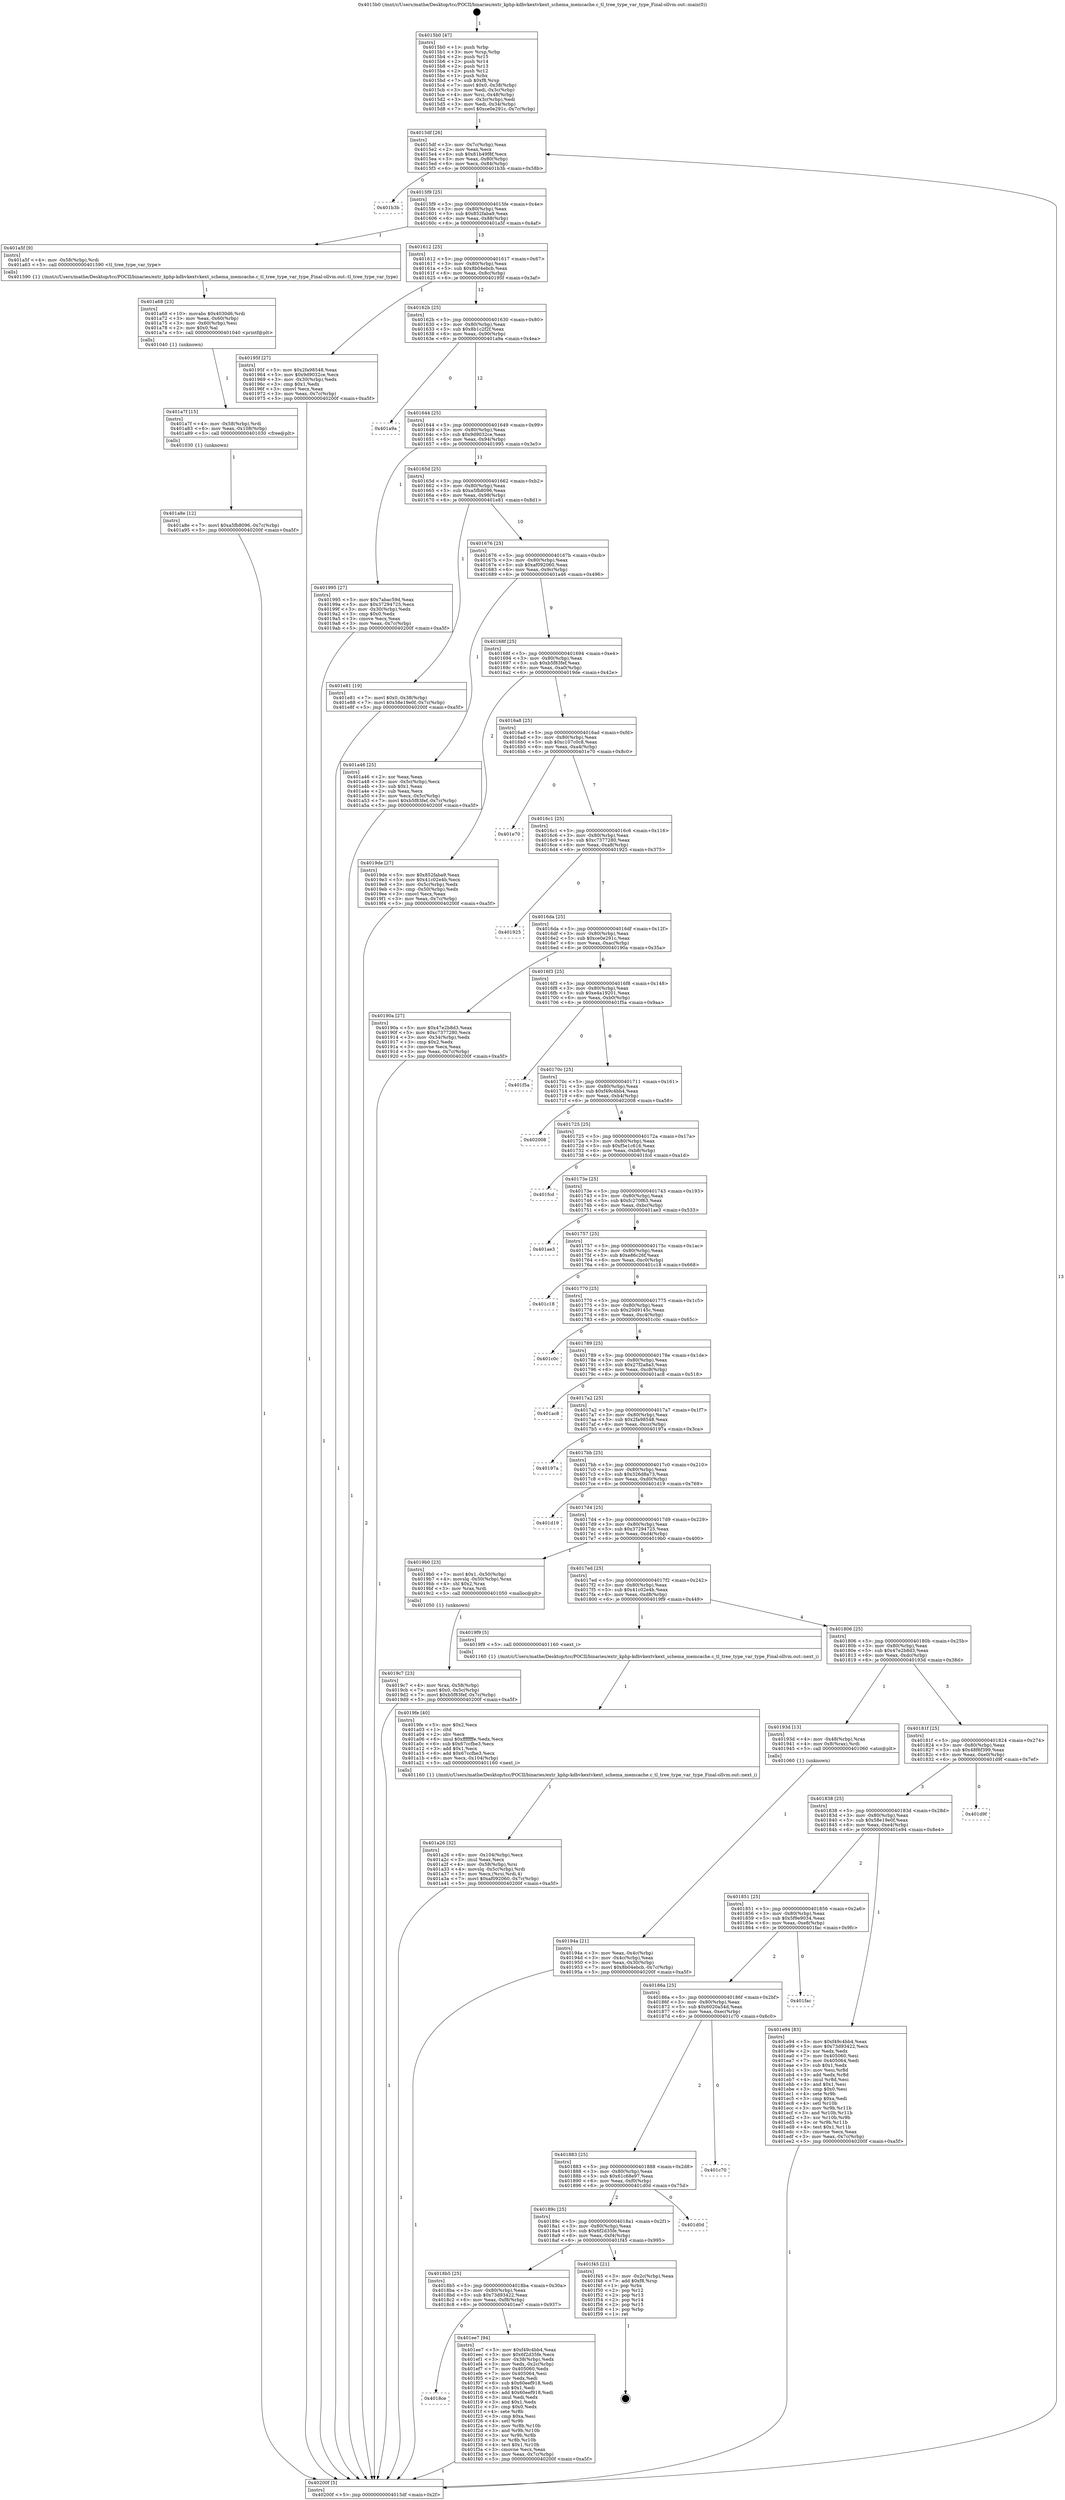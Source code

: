 digraph "0x4015b0" {
  label = "0x4015b0 (/mnt/c/Users/mathe/Desktop/tcc/POCII/binaries/extr_kphp-kdbvkextvkext_schema_memcache.c_tl_tree_type_var_type_Final-ollvm.out::main(0))"
  labelloc = "t"
  node[shape=record]

  Entry [label="",width=0.3,height=0.3,shape=circle,fillcolor=black,style=filled]
  "0x4015df" [label="{
     0x4015df [26]\l
     | [instrs]\l
     &nbsp;&nbsp;0x4015df \<+3\>: mov -0x7c(%rbp),%eax\l
     &nbsp;&nbsp;0x4015e2 \<+2\>: mov %eax,%ecx\l
     &nbsp;&nbsp;0x4015e4 \<+6\>: sub $0x81b49f8f,%ecx\l
     &nbsp;&nbsp;0x4015ea \<+3\>: mov %eax,-0x80(%rbp)\l
     &nbsp;&nbsp;0x4015ed \<+6\>: mov %ecx,-0x84(%rbp)\l
     &nbsp;&nbsp;0x4015f3 \<+6\>: je 0000000000401b3b \<main+0x58b\>\l
  }"]
  "0x401b3b" [label="{
     0x401b3b\l
  }", style=dashed]
  "0x4015f9" [label="{
     0x4015f9 [25]\l
     | [instrs]\l
     &nbsp;&nbsp;0x4015f9 \<+5\>: jmp 00000000004015fe \<main+0x4e\>\l
     &nbsp;&nbsp;0x4015fe \<+3\>: mov -0x80(%rbp),%eax\l
     &nbsp;&nbsp;0x401601 \<+5\>: sub $0x852faba9,%eax\l
     &nbsp;&nbsp;0x401606 \<+6\>: mov %eax,-0x88(%rbp)\l
     &nbsp;&nbsp;0x40160c \<+6\>: je 0000000000401a5f \<main+0x4af\>\l
  }"]
  Exit [label="",width=0.3,height=0.3,shape=circle,fillcolor=black,style=filled,peripheries=2]
  "0x401a5f" [label="{
     0x401a5f [9]\l
     | [instrs]\l
     &nbsp;&nbsp;0x401a5f \<+4\>: mov -0x58(%rbp),%rdi\l
     &nbsp;&nbsp;0x401a63 \<+5\>: call 0000000000401590 \<tl_tree_type_var_type\>\l
     | [calls]\l
     &nbsp;&nbsp;0x401590 \{1\} (/mnt/c/Users/mathe/Desktop/tcc/POCII/binaries/extr_kphp-kdbvkextvkext_schema_memcache.c_tl_tree_type_var_type_Final-ollvm.out::tl_tree_type_var_type)\l
  }"]
  "0x401612" [label="{
     0x401612 [25]\l
     | [instrs]\l
     &nbsp;&nbsp;0x401612 \<+5\>: jmp 0000000000401617 \<main+0x67\>\l
     &nbsp;&nbsp;0x401617 \<+3\>: mov -0x80(%rbp),%eax\l
     &nbsp;&nbsp;0x40161a \<+5\>: sub $0x8b04ebcb,%eax\l
     &nbsp;&nbsp;0x40161f \<+6\>: mov %eax,-0x8c(%rbp)\l
     &nbsp;&nbsp;0x401625 \<+6\>: je 000000000040195f \<main+0x3af\>\l
  }"]
  "0x4018ce" [label="{
     0x4018ce\l
  }", style=dashed]
  "0x40195f" [label="{
     0x40195f [27]\l
     | [instrs]\l
     &nbsp;&nbsp;0x40195f \<+5\>: mov $0x2fa98548,%eax\l
     &nbsp;&nbsp;0x401964 \<+5\>: mov $0x9d9032ce,%ecx\l
     &nbsp;&nbsp;0x401969 \<+3\>: mov -0x30(%rbp),%edx\l
     &nbsp;&nbsp;0x40196c \<+3\>: cmp $0x1,%edx\l
     &nbsp;&nbsp;0x40196f \<+3\>: cmovl %ecx,%eax\l
     &nbsp;&nbsp;0x401972 \<+3\>: mov %eax,-0x7c(%rbp)\l
     &nbsp;&nbsp;0x401975 \<+5\>: jmp 000000000040200f \<main+0xa5f\>\l
  }"]
  "0x40162b" [label="{
     0x40162b [25]\l
     | [instrs]\l
     &nbsp;&nbsp;0x40162b \<+5\>: jmp 0000000000401630 \<main+0x80\>\l
     &nbsp;&nbsp;0x401630 \<+3\>: mov -0x80(%rbp),%eax\l
     &nbsp;&nbsp;0x401633 \<+5\>: sub $0x8b1c2f2f,%eax\l
     &nbsp;&nbsp;0x401638 \<+6\>: mov %eax,-0x90(%rbp)\l
     &nbsp;&nbsp;0x40163e \<+6\>: je 0000000000401a9a \<main+0x4ea\>\l
  }"]
  "0x401ee7" [label="{
     0x401ee7 [94]\l
     | [instrs]\l
     &nbsp;&nbsp;0x401ee7 \<+5\>: mov $0xf49c4bb4,%eax\l
     &nbsp;&nbsp;0x401eec \<+5\>: mov $0x6f2d35fe,%ecx\l
     &nbsp;&nbsp;0x401ef1 \<+3\>: mov -0x38(%rbp),%edx\l
     &nbsp;&nbsp;0x401ef4 \<+3\>: mov %edx,-0x2c(%rbp)\l
     &nbsp;&nbsp;0x401ef7 \<+7\>: mov 0x405060,%edx\l
     &nbsp;&nbsp;0x401efe \<+7\>: mov 0x405064,%esi\l
     &nbsp;&nbsp;0x401f05 \<+2\>: mov %edx,%edi\l
     &nbsp;&nbsp;0x401f07 \<+6\>: sub $0x60eef918,%edi\l
     &nbsp;&nbsp;0x401f0d \<+3\>: sub $0x1,%edi\l
     &nbsp;&nbsp;0x401f10 \<+6\>: add $0x60eef918,%edi\l
     &nbsp;&nbsp;0x401f16 \<+3\>: imul %edi,%edx\l
     &nbsp;&nbsp;0x401f19 \<+3\>: and $0x1,%edx\l
     &nbsp;&nbsp;0x401f1c \<+3\>: cmp $0x0,%edx\l
     &nbsp;&nbsp;0x401f1f \<+4\>: sete %r8b\l
     &nbsp;&nbsp;0x401f23 \<+3\>: cmp $0xa,%esi\l
     &nbsp;&nbsp;0x401f26 \<+4\>: setl %r9b\l
     &nbsp;&nbsp;0x401f2a \<+3\>: mov %r8b,%r10b\l
     &nbsp;&nbsp;0x401f2d \<+3\>: and %r9b,%r10b\l
     &nbsp;&nbsp;0x401f30 \<+3\>: xor %r9b,%r8b\l
     &nbsp;&nbsp;0x401f33 \<+3\>: or %r8b,%r10b\l
     &nbsp;&nbsp;0x401f36 \<+4\>: test $0x1,%r10b\l
     &nbsp;&nbsp;0x401f3a \<+3\>: cmovne %ecx,%eax\l
     &nbsp;&nbsp;0x401f3d \<+3\>: mov %eax,-0x7c(%rbp)\l
     &nbsp;&nbsp;0x401f40 \<+5\>: jmp 000000000040200f \<main+0xa5f\>\l
  }"]
  "0x401a9a" [label="{
     0x401a9a\l
  }", style=dashed]
  "0x401644" [label="{
     0x401644 [25]\l
     | [instrs]\l
     &nbsp;&nbsp;0x401644 \<+5\>: jmp 0000000000401649 \<main+0x99\>\l
     &nbsp;&nbsp;0x401649 \<+3\>: mov -0x80(%rbp),%eax\l
     &nbsp;&nbsp;0x40164c \<+5\>: sub $0x9d9032ce,%eax\l
     &nbsp;&nbsp;0x401651 \<+6\>: mov %eax,-0x94(%rbp)\l
     &nbsp;&nbsp;0x401657 \<+6\>: je 0000000000401995 \<main+0x3e5\>\l
  }"]
  "0x4018b5" [label="{
     0x4018b5 [25]\l
     | [instrs]\l
     &nbsp;&nbsp;0x4018b5 \<+5\>: jmp 00000000004018ba \<main+0x30a\>\l
     &nbsp;&nbsp;0x4018ba \<+3\>: mov -0x80(%rbp),%eax\l
     &nbsp;&nbsp;0x4018bd \<+5\>: sub $0x73d93422,%eax\l
     &nbsp;&nbsp;0x4018c2 \<+6\>: mov %eax,-0xf8(%rbp)\l
     &nbsp;&nbsp;0x4018c8 \<+6\>: je 0000000000401ee7 \<main+0x937\>\l
  }"]
  "0x401995" [label="{
     0x401995 [27]\l
     | [instrs]\l
     &nbsp;&nbsp;0x401995 \<+5\>: mov $0x7abac59d,%eax\l
     &nbsp;&nbsp;0x40199a \<+5\>: mov $0x37294725,%ecx\l
     &nbsp;&nbsp;0x40199f \<+3\>: mov -0x30(%rbp),%edx\l
     &nbsp;&nbsp;0x4019a2 \<+3\>: cmp $0x0,%edx\l
     &nbsp;&nbsp;0x4019a5 \<+3\>: cmove %ecx,%eax\l
     &nbsp;&nbsp;0x4019a8 \<+3\>: mov %eax,-0x7c(%rbp)\l
     &nbsp;&nbsp;0x4019ab \<+5\>: jmp 000000000040200f \<main+0xa5f\>\l
  }"]
  "0x40165d" [label="{
     0x40165d [25]\l
     | [instrs]\l
     &nbsp;&nbsp;0x40165d \<+5\>: jmp 0000000000401662 \<main+0xb2\>\l
     &nbsp;&nbsp;0x401662 \<+3\>: mov -0x80(%rbp),%eax\l
     &nbsp;&nbsp;0x401665 \<+5\>: sub $0xa5fb8096,%eax\l
     &nbsp;&nbsp;0x40166a \<+6\>: mov %eax,-0x98(%rbp)\l
     &nbsp;&nbsp;0x401670 \<+6\>: je 0000000000401e81 \<main+0x8d1\>\l
  }"]
  "0x401f45" [label="{
     0x401f45 [21]\l
     | [instrs]\l
     &nbsp;&nbsp;0x401f45 \<+3\>: mov -0x2c(%rbp),%eax\l
     &nbsp;&nbsp;0x401f48 \<+7\>: add $0xf8,%rsp\l
     &nbsp;&nbsp;0x401f4f \<+1\>: pop %rbx\l
     &nbsp;&nbsp;0x401f50 \<+2\>: pop %r12\l
     &nbsp;&nbsp;0x401f52 \<+2\>: pop %r13\l
     &nbsp;&nbsp;0x401f54 \<+2\>: pop %r14\l
     &nbsp;&nbsp;0x401f56 \<+2\>: pop %r15\l
     &nbsp;&nbsp;0x401f58 \<+1\>: pop %rbp\l
     &nbsp;&nbsp;0x401f59 \<+1\>: ret\l
  }"]
  "0x401e81" [label="{
     0x401e81 [19]\l
     | [instrs]\l
     &nbsp;&nbsp;0x401e81 \<+7\>: movl $0x0,-0x38(%rbp)\l
     &nbsp;&nbsp;0x401e88 \<+7\>: movl $0x58e19e0f,-0x7c(%rbp)\l
     &nbsp;&nbsp;0x401e8f \<+5\>: jmp 000000000040200f \<main+0xa5f\>\l
  }"]
  "0x401676" [label="{
     0x401676 [25]\l
     | [instrs]\l
     &nbsp;&nbsp;0x401676 \<+5\>: jmp 000000000040167b \<main+0xcb\>\l
     &nbsp;&nbsp;0x40167b \<+3\>: mov -0x80(%rbp),%eax\l
     &nbsp;&nbsp;0x40167e \<+5\>: sub $0xaf092060,%eax\l
     &nbsp;&nbsp;0x401683 \<+6\>: mov %eax,-0x9c(%rbp)\l
     &nbsp;&nbsp;0x401689 \<+6\>: je 0000000000401a46 \<main+0x496\>\l
  }"]
  "0x40189c" [label="{
     0x40189c [25]\l
     | [instrs]\l
     &nbsp;&nbsp;0x40189c \<+5\>: jmp 00000000004018a1 \<main+0x2f1\>\l
     &nbsp;&nbsp;0x4018a1 \<+3\>: mov -0x80(%rbp),%eax\l
     &nbsp;&nbsp;0x4018a4 \<+5\>: sub $0x6f2d35fe,%eax\l
     &nbsp;&nbsp;0x4018a9 \<+6\>: mov %eax,-0xf4(%rbp)\l
     &nbsp;&nbsp;0x4018af \<+6\>: je 0000000000401f45 \<main+0x995\>\l
  }"]
  "0x401a46" [label="{
     0x401a46 [25]\l
     | [instrs]\l
     &nbsp;&nbsp;0x401a46 \<+2\>: xor %eax,%eax\l
     &nbsp;&nbsp;0x401a48 \<+3\>: mov -0x5c(%rbp),%ecx\l
     &nbsp;&nbsp;0x401a4b \<+3\>: sub $0x1,%eax\l
     &nbsp;&nbsp;0x401a4e \<+2\>: sub %eax,%ecx\l
     &nbsp;&nbsp;0x401a50 \<+3\>: mov %ecx,-0x5c(%rbp)\l
     &nbsp;&nbsp;0x401a53 \<+7\>: movl $0xb5f83fef,-0x7c(%rbp)\l
     &nbsp;&nbsp;0x401a5a \<+5\>: jmp 000000000040200f \<main+0xa5f\>\l
  }"]
  "0x40168f" [label="{
     0x40168f [25]\l
     | [instrs]\l
     &nbsp;&nbsp;0x40168f \<+5\>: jmp 0000000000401694 \<main+0xe4\>\l
     &nbsp;&nbsp;0x401694 \<+3\>: mov -0x80(%rbp),%eax\l
     &nbsp;&nbsp;0x401697 \<+5\>: sub $0xb5f83fef,%eax\l
     &nbsp;&nbsp;0x40169c \<+6\>: mov %eax,-0xa0(%rbp)\l
     &nbsp;&nbsp;0x4016a2 \<+6\>: je 00000000004019de \<main+0x42e\>\l
  }"]
  "0x401d0d" [label="{
     0x401d0d\l
  }", style=dashed]
  "0x4019de" [label="{
     0x4019de [27]\l
     | [instrs]\l
     &nbsp;&nbsp;0x4019de \<+5\>: mov $0x852faba9,%eax\l
     &nbsp;&nbsp;0x4019e3 \<+5\>: mov $0x41c02e4b,%ecx\l
     &nbsp;&nbsp;0x4019e8 \<+3\>: mov -0x5c(%rbp),%edx\l
     &nbsp;&nbsp;0x4019eb \<+3\>: cmp -0x50(%rbp),%edx\l
     &nbsp;&nbsp;0x4019ee \<+3\>: cmovl %ecx,%eax\l
     &nbsp;&nbsp;0x4019f1 \<+3\>: mov %eax,-0x7c(%rbp)\l
     &nbsp;&nbsp;0x4019f4 \<+5\>: jmp 000000000040200f \<main+0xa5f\>\l
  }"]
  "0x4016a8" [label="{
     0x4016a8 [25]\l
     | [instrs]\l
     &nbsp;&nbsp;0x4016a8 \<+5\>: jmp 00000000004016ad \<main+0xfd\>\l
     &nbsp;&nbsp;0x4016ad \<+3\>: mov -0x80(%rbp),%eax\l
     &nbsp;&nbsp;0x4016b0 \<+5\>: sub $0xc107c0c8,%eax\l
     &nbsp;&nbsp;0x4016b5 \<+6\>: mov %eax,-0xa4(%rbp)\l
     &nbsp;&nbsp;0x4016bb \<+6\>: je 0000000000401e70 \<main+0x8c0\>\l
  }"]
  "0x401883" [label="{
     0x401883 [25]\l
     | [instrs]\l
     &nbsp;&nbsp;0x401883 \<+5\>: jmp 0000000000401888 \<main+0x2d8\>\l
     &nbsp;&nbsp;0x401888 \<+3\>: mov -0x80(%rbp),%eax\l
     &nbsp;&nbsp;0x40188b \<+5\>: sub $0x61c68e97,%eax\l
     &nbsp;&nbsp;0x401890 \<+6\>: mov %eax,-0xf0(%rbp)\l
     &nbsp;&nbsp;0x401896 \<+6\>: je 0000000000401d0d \<main+0x75d\>\l
  }"]
  "0x401e70" [label="{
     0x401e70\l
  }", style=dashed]
  "0x4016c1" [label="{
     0x4016c1 [25]\l
     | [instrs]\l
     &nbsp;&nbsp;0x4016c1 \<+5\>: jmp 00000000004016c6 \<main+0x116\>\l
     &nbsp;&nbsp;0x4016c6 \<+3\>: mov -0x80(%rbp),%eax\l
     &nbsp;&nbsp;0x4016c9 \<+5\>: sub $0xc7377280,%eax\l
     &nbsp;&nbsp;0x4016ce \<+6\>: mov %eax,-0xa8(%rbp)\l
     &nbsp;&nbsp;0x4016d4 \<+6\>: je 0000000000401925 \<main+0x375\>\l
  }"]
  "0x401c70" [label="{
     0x401c70\l
  }", style=dashed]
  "0x401925" [label="{
     0x401925\l
  }", style=dashed]
  "0x4016da" [label="{
     0x4016da [25]\l
     | [instrs]\l
     &nbsp;&nbsp;0x4016da \<+5\>: jmp 00000000004016df \<main+0x12f\>\l
     &nbsp;&nbsp;0x4016df \<+3\>: mov -0x80(%rbp),%eax\l
     &nbsp;&nbsp;0x4016e2 \<+5\>: sub $0xce0e291c,%eax\l
     &nbsp;&nbsp;0x4016e7 \<+6\>: mov %eax,-0xac(%rbp)\l
     &nbsp;&nbsp;0x4016ed \<+6\>: je 000000000040190a \<main+0x35a\>\l
  }"]
  "0x40186a" [label="{
     0x40186a [25]\l
     | [instrs]\l
     &nbsp;&nbsp;0x40186a \<+5\>: jmp 000000000040186f \<main+0x2bf\>\l
     &nbsp;&nbsp;0x40186f \<+3\>: mov -0x80(%rbp),%eax\l
     &nbsp;&nbsp;0x401872 \<+5\>: sub $0x6020a54d,%eax\l
     &nbsp;&nbsp;0x401877 \<+6\>: mov %eax,-0xec(%rbp)\l
     &nbsp;&nbsp;0x40187d \<+6\>: je 0000000000401c70 \<main+0x6c0\>\l
  }"]
  "0x40190a" [label="{
     0x40190a [27]\l
     | [instrs]\l
     &nbsp;&nbsp;0x40190a \<+5\>: mov $0x47e2b8d3,%eax\l
     &nbsp;&nbsp;0x40190f \<+5\>: mov $0xc7377280,%ecx\l
     &nbsp;&nbsp;0x401914 \<+3\>: mov -0x34(%rbp),%edx\l
     &nbsp;&nbsp;0x401917 \<+3\>: cmp $0x2,%edx\l
     &nbsp;&nbsp;0x40191a \<+3\>: cmovne %ecx,%eax\l
     &nbsp;&nbsp;0x40191d \<+3\>: mov %eax,-0x7c(%rbp)\l
     &nbsp;&nbsp;0x401920 \<+5\>: jmp 000000000040200f \<main+0xa5f\>\l
  }"]
  "0x4016f3" [label="{
     0x4016f3 [25]\l
     | [instrs]\l
     &nbsp;&nbsp;0x4016f3 \<+5\>: jmp 00000000004016f8 \<main+0x148\>\l
     &nbsp;&nbsp;0x4016f8 \<+3\>: mov -0x80(%rbp),%eax\l
     &nbsp;&nbsp;0x4016fb \<+5\>: sub $0xe4a19201,%eax\l
     &nbsp;&nbsp;0x401700 \<+6\>: mov %eax,-0xb0(%rbp)\l
     &nbsp;&nbsp;0x401706 \<+6\>: je 0000000000401f5a \<main+0x9aa\>\l
  }"]
  "0x40200f" [label="{
     0x40200f [5]\l
     | [instrs]\l
     &nbsp;&nbsp;0x40200f \<+5\>: jmp 00000000004015df \<main+0x2f\>\l
  }"]
  "0x4015b0" [label="{
     0x4015b0 [47]\l
     | [instrs]\l
     &nbsp;&nbsp;0x4015b0 \<+1\>: push %rbp\l
     &nbsp;&nbsp;0x4015b1 \<+3\>: mov %rsp,%rbp\l
     &nbsp;&nbsp;0x4015b4 \<+2\>: push %r15\l
     &nbsp;&nbsp;0x4015b6 \<+2\>: push %r14\l
     &nbsp;&nbsp;0x4015b8 \<+2\>: push %r13\l
     &nbsp;&nbsp;0x4015ba \<+2\>: push %r12\l
     &nbsp;&nbsp;0x4015bc \<+1\>: push %rbx\l
     &nbsp;&nbsp;0x4015bd \<+7\>: sub $0xf8,%rsp\l
     &nbsp;&nbsp;0x4015c4 \<+7\>: movl $0x0,-0x38(%rbp)\l
     &nbsp;&nbsp;0x4015cb \<+3\>: mov %edi,-0x3c(%rbp)\l
     &nbsp;&nbsp;0x4015ce \<+4\>: mov %rsi,-0x48(%rbp)\l
     &nbsp;&nbsp;0x4015d2 \<+3\>: mov -0x3c(%rbp),%edi\l
     &nbsp;&nbsp;0x4015d5 \<+3\>: mov %edi,-0x34(%rbp)\l
     &nbsp;&nbsp;0x4015d8 \<+7\>: movl $0xce0e291c,-0x7c(%rbp)\l
  }"]
  "0x401fac" [label="{
     0x401fac\l
  }", style=dashed]
  "0x401f5a" [label="{
     0x401f5a\l
  }", style=dashed]
  "0x40170c" [label="{
     0x40170c [25]\l
     | [instrs]\l
     &nbsp;&nbsp;0x40170c \<+5\>: jmp 0000000000401711 \<main+0x161\>\l
     &nbsp;&nbsp;0x401711 \<+3\>: mov -0x80(%rbp),%eax\l
     &nbsp;&nbsp;0x401714 \<+5\>: sub $0xf49c4bb4,%eax\l
     &nbsp;&nbsp;0x401719 \<+6\>: mov %eax,-0xb4(%rbp)\l
     &nbsp;&nbsp;0x40171f \<+6\>: je 0000000000402008 \<main+0xa58\>\l
  }"]
  "0x401851" [label="{
     0x401851 [25]\l
     | [instrs]\l
     &nbsp;&nbsp;0x401851 \<+5\>: jmp 0000000000401856 \<main+0x2a6\>\l
     &nbsp;&nbsp;0x401856 \<+3\>: mov -0x80(%rbp),%eax\l
     &nbsp;&nbsp;0x401859 \<+5\>: sub $0x5f9e9034,%eax\l
     &nbsp;&nbsp;0x40185e \<+6\>: mov %eax,-0xe8(%rbp)\l
     &nbsp;&nbsp;0x401864 \<+6\>: je 0000000000401fac \<main+0x9fc\>\l
  }"]
  "0x402008" [label="{
     0x402008\l
  }", style=dashed]
  "0x401725" [label="{
     0x401725 [25]\l
     | [instrs]\l
     &nbsp;&nbsp;0x401725 \<+5\>: jmp 000000000040172a \<main+0x17a\>\l
     &nbsp;&nbsp;0x40172a \<+3\>: mov -0x80(%rbp),%eax\l
     &nbsp;&nbsp;0x40172d \<+5\>: sub $0xf5e1c616,%eax\l
     &nbsp;&nbsp;0x401732 \<+6\>: mov %eax,-0xb8(%rbp)\l
     &nbsp;&nbsp;0x401738 \<+6\>: je 0000000000401fcd \<main+0xa1d\>\l
  }"]
  "0x401e94" [label="{
     0x401e94 [83]\l
     | [instrs]\l
     &nbsp;&nbsp;0x401e94 \<+5\>: mov $0xf49c4bb4,%eax\l
     &nbsp;&nbsp;0x401e99 \<+5\>: mov $0x73d93422,%ecx\l
     &nbsp;&nbsp;0x401e9e \<+2\>: xor %edx,%edx\l
     &nbsp;&nbsp;0x401ea0 \<+7\>: mov 0x405060,%esi\l
     &nbsp;&nbsp;0x401ea7 \<+7\>: mov 0x405064,%edi\l
     &nbsp;&nbsp;0x401eae \<+3\>: sub $0x1,%edx\l
     &nbsp;&nbsp;0x401eb1 \<+3\>: mov %esi,%r8d\l
     &nbsp;&nbsp;0x401eb4 \<+3\>: add %edx,%r8d\l
     &nbsp;&nbsp;0x401eb7 \<+4\>: imul %r8d,%esi\l
     &nbsp;&nbsp;0x401ebb \<+3\>: and $0x1,%esi\l
     &nbsp;&nbsp;0x401ebe \<+3\>: cmp $0x0,%esi\l
     &nbsp;&nbsp;0x401ec1 \<+4\>: sete %r9b\l
     &nbsp;&nbsp;0x401ec5 \<+3\>: cmp $0xa,%edi\l
     &nbsp;&nbsp;0x401ec8 \<+4\>: setl %r10b\l
     &nbsp;&nbsp;0x401ecc \<+3\>: mov %r9b,%r11b\l
     &nbsp;&nbsp;0x401ecf \<+3\>: and %r10b,%r11b\l
     &nbsp;&nbsp;0x401ed2 \<+3\>: xor %r10b,%r9b\l
     &nbsp;&nbsp;0x401ed5 \<+3\>: or %r9b,%r11b\l
     &nbsp;&nbsp;0x401ed8 \<+4\>: test $0x1,%r11b\l
     &nbsp;&nbsp;0x401edc \<+3\>: cmovne %ecx,%eax\l
     &nbsp;&nbsp;0x401edf \<+3\>: mov %eax,-0x7c(%rbp)\l
     &nbsp;&nbsp;0x401ee2 \<+5\>: jmp 000000000040200f \<main+0xa5f\>\l
  }"]
  "0x401fcd" [label="{
     0x401fcd\l
  }", style=dashed]
  "0x40173e" [label="{
     0x40173e [25]\l
     | [instrs]\l
     &nbsp;&nbsp;0x40173e \<+5\>: jmp 0000000000401743 \<main+0x193\>\l
     &nbsp;&nbsp;0x401743 \<+3\>: mov -0x80(%rbp),%eax\l
     &nbsp;&nbsp;0x401746 \<+5\>: sub $0xfc270f63,%eax\l
     &nbsp;&nbsp;0x40174b \<+6\>: mov %eax,-0xbc(%rbp)\l
     &nbsp;&nbsp;0x401751 \<+6\>: je 0000000000401ae3 \<main+0x533\>\l
  }"]
  "0x401838" [label="{
     0x401838 [25]\l
     | [instrs]\l
     &nbsp;&nbsp;0x401838 \<+5\>: jmp 000000000040183d \<main+0x28d\>\l
     &nbsp;&nbsp;0x40183d \<+3\>: mov -0x80(%rbp),%eax\l
     &nbsp;&nbsp;0x401840 \<+5\>: sub $0x58e19e0f,%eax\l
     &nbsp;&nbsp;0x401845 \<+6\>: mov %eax,-0xe4(%rbp)\l
     &nbsp;&nbsp;0x40184b \<+6\>: je 0000000000401e94 \<main+0x8e4\>\l
  }"]
  "0x401ae3" [label="{
     0x401ae3\l
  }", style=dashed]
  "0x401757" [label="{
     0x401757 [25]\l
     | [instrs]\l
     &nbsp;&nbsp;0x401757 \<+5\>: jmp 000000000040175c \<main+0x1ac\>\l
     &nbsp;&nbsp;0x40175c \<+3\>: mov -0x80(%rbp),%eax\l
     &nbsp;&nbsp;0x40175f \<+5\>: sub $0xe86c26f,%eax\l
     &nbsp;&nbsp;0x401764 \<+6\>: mov %eax,-0xc0(%rbp)\l
     &nbsp;&nbsp;0x40176a \<+6\>: je 0000000000401c18 \<main+0x668\>\l
  }"]
  "0x401d9f" [label="{
     0x401d9f\l
  }", style=dashed]
  "0x401c18" [label="{
     0x401c18\l
  }", style=dashed]
  "0x401770" [label="{
     0x401770 [25]\l
     | [instrs]\l
     &nbsp;&nbsp;0x401770 \<+5\>: jmp 0000000000401775 \<main+0x1c5\>\l
     &nbsp;&nbsp;0x401775 \<+3\>: mov -0x80(%rbp),%eax\l
     &nbsp;&nbsp;0x401778 \<+5\>: sub $0x20d9145c,%eax\l
     &nbsp;&nbsp;0x40177d \<+6\>: mov %eax,-0xc4(%rbp)\l
     &nbsp;&nbsp;0x401783 \<+6\>: je 0000000000401c0c \<main+0x65c\>\l
  }"]
  "0x401a8e" [label="{
     0x401a8e [12]\l
     | [instrs]\l
     &nbsp;&nbsp;0x401a8e \<+7\>: movl $0xa5fb8096,-0x7c(%rbp)\l
     &nbsp;&nbsp;0x401a95 \<+5\>: jmp 000000000040200f \<main+0xa5f\>\l
  }"]
  "0x401c0c" [label="{
     0x401c0c\l
  }", style=dashed]
  "0x401789" [label="{
     0x401789 [25]\l
     | [instrs]\l
     &nbsp;&nbsp;0x401789 \<+5\>: jmp 000000000040178e \<main+0x1de\>\l
     &nbsp;&nbsp;0x40178e \<+3\>: mov -0x80(%rbp),%eax\l
     &nbsp;&nbsp;0x401791 \<+5\>: sub $0x27f2a8a3,%eax\l
     &nbsp;&nbsp;0x401796 \<+6\>: mov %eax,-0xc8(%rbp)\l
     &nbsp;&nbsp;0x40179c \<+6\>: je 0000000000401ac8 \<main+0x518\>\l
  }"]
  "0x401a7f" [label="{
     0x401a7f [15]\l
     | [instrs]\l
     &nbsp;&nbsp;0x401a7f \<+4\>: mov -0x58(%rbp),%rdi\l
     &nbsp;&nbsp;0x401a83 \<+6\>: mov %eax,-0x108(%rbp)\l
     &nbsp;&nbsp;0x401a89 \<+5\>: call 0000000000401030 \<free@plt\>\l
     | [calls]\l
     &nbsp;&nbsp;0x401030 \{1\} (unknown)\l
  }"]
  "0x401ac8" [label="{
     0x401ac8\l
  }", style=dashed]
  "0x4017a2" [label="{
     0x4017a2 [25]\l
     | [instrs]\l
     &nbsp;&nbsp;0x4017a2 \<+5\>: jmp 00000000004017a7 \<main+0x1f7\>\l
     &nbsp;&nbsp;0x4017a7 \<+3\>: mov -0x80(%rbp),%eax\l
     &nbsp;&nbsp;0x4017aa \<+5\>: sub $0x2fa98548,%eax\l
     &nbsp;&nbsp;0x4017af \<+6\>: mov %eax,-0xcc(%rbp)\l
     &nbsp;&nbsp;0x4017b5 \<+6\>: je 000000000040197a \<main+0x3ca\>\l
  }"]
  "0x401a68" [label="{
     0x401a68 [23]\l
     | [instrs]\l
     &nbsp;&nbsp;0x401a68 \<+10\>: movabs $0x4030d6,%rdi\l
     &nbsp;&nbsp;0x401a72 \<+3\>: mov %eax,-0x60(%rbp)\l
     &nbsp;&nbsp;0x401a75 \<+3\>: mov -0x60(%rbp),%esi\l
     &nbsp;&nbsp;0x401a78 \<+2\>: mov $0x0,%al\l
     &nbsp;&nbsp;0x401a7a \<+5\>: call 0000000000401040 \<printf@plt\>\l
     | [calls]\l
     &nbsp;&nbsp;0x401040 \{1\} (unknown)\l
  }"]
  "0x40197a" [label="{
     0x40197a\l
  }", style=dashed]
  "0x4017bb" [label="{
     0x4017bb [25]\l
     | [instrs]\l
     &nbsp;&nbsp;0x4017bb \<+5\>: jmp 00000000004017c0 \<main+0x210\>\l
     &nbsp;&nbsp;0x4017c0 \<+3\>: mov -0x80(%rbp),%eax\l
     &nbsp;&nbsp;0x4017c3 \<+5\>: sub $0x326d8a73,%eax\l
     &nbsp;&nbsp;0x4017c8 \<+6\>: mov %eax,-0xd0(%rbp)\l
     &nbsp;&nbsp;0x4017ce \<+6\>: je 0000000000401d19 \<main+0x769\>\l
  }"]
  "0x401a26" [label="{
     0x401a26 [32]\l
     | [instrs]\l
     &nbsp;&nbsp;0x401a26 \<+6\>: mov -0x104(%rbp),%ecx\l
     &nbsp;&nbsp;0x401a2c \<+3\>: imul %eax,%ecx\l
     &nbsp;&nbsp;0x401a2f \<+4\>: mov -0x58(%rbp),%rsi\l
     &nbsp;&nbsp;0x401a33 \<+4\>: movslq -0x5c(%rbp),%rdi\l
     &nbsp;&nbsp;0x401a37 \<+3\>: mov %ecx,(%rsi,%rdi,4)\l
     &nbsp;&nbsp;0x401a3a \<+7\>: movl $0xaf092060,-0x7c(%rbp)\l
     &nbsp;&nbsp;0x401a41 \<+5\>: jmp 000000000040200f \<main+0xa5f\>\l
  }"]
  "0x401d19" [label="{
     0x401d19\l
  }", style=dashed]
  "0x4017d4" [label="{
     0x4017d4 [25]\l
     | [instrs]\l
     &nbsp;&nbsp;0x4017d4 \<+5\>: jmp 00000000004017d9 \<main+0x229\>\l
     &nbsp;&nbsp;0x4017d9 \<+3\>: mov -0x80(%rbp),%eax\l
     &nbsp;&nbsp;0x4017dc \<+5\>: sub $0x37294725,%eax\l
     &nbsp;&nbsp;0x4017e1 \<+6\>: mov %eax,-0xd4(%rbp)\l
     &nbsp;&nbsp;0x4017e7 \<+6\>: je 00000000004019b0 \<main+0x400\>\l
  }"]
  "0x4019fe" [label="{
     0x4019fe [40]\l
     | [instrs]\l
     &nbsp;&nbsp;0x4019fe \<+5\>: mov $0x2,%ecx\l
     &nbsp;&nbsp;0x401a03 \<+1\>: cltd\l
     &nbsp;&nbsp;0x401a04 \<+2\>: idiv %ecx\l
     &nbsp;&nbsp;0x401a06 \<+6\>: imul $0xfffffffe,%edx,%ecx\l
     &nbsp;&nbsp;0x401a0c \<+6\>: sub $0x67ccfbe3,%ecx\l
     &nbsp;&nbsp;0x401a12 \<+3\>: add $0x1,%ecx\l
     &nbsp;&nbsp;0x401a15 \<+6\>: add $0x67ccfbe3,%ecx\l
     &nbsp;&nbsp;0x401a1b \<+6\>: mov %ecx,-0x104(%rbp)\l
     &nbsp;&nbsp;0x401a21 \<+5\>: call 0000000000401160 \<next_i\>\l
     | [calls]\l
     &nbsp;&nbsp;0x401160 \{1\} (/mnt/c/Users/mathe/Desktop/tcc/POCII/binaries/extr_kphp-kdbvkextvkext_schema_memcache.c_tl_tree_type_var_type_Final-ollvm.out::next_i)\l
  }"]
  "0x4019b0" [label="{
     0x4019b0 [23]\l
     | [instrs]\l
     &nbsp;&nbsp;0x4019b0 \<+7\>: movl $0x1,-0x50(%rbp)\l
     &nbsp;&nbsp;0x4019b7 \<+4\>: movslq -0x50(%rbp),%rax\l
     &nbsp;&nbsp;0x4019bb \<+4\>: shl $0x2,%rax\l
     &nbsp;&nbsp;0x4019bf \<+3\>: mov %rax,%rdi\l
     &nbsp;&nbsp;0x4019c2 \<+5\>: call 0000000000401050 \<malloc@plt\>\l
     | [calls]\l
     &nbsp;&nbsp;0x401050 \{1\} (unknown)\l
  }"]
  "0x4017ed" [label="{
     0x4017ed [25]\l
     | [instrs]\l
     &nbsp;&nbsp;0x4017ed \<+5\>: jmp 00000000004017f2 \<main+0x242\>\l
     &nbsp;&nbsp;0x4017f2 \<+3\>: mov -0x80(%rbp),%eax\l
     &nbsp;&nbsp;0x4017f5 \<+5\>: sub $0x41c02e4b,%eax\l
     &nbsp;&nbsp;0x4017fa \<+6\>: mov %eax,-0xd8(%rbp)\l
     &nbsp;&nbsp;0x401800 \<+6\>: je 00000000004019f9 \<main+0x449\>\l
  }"]
  "0x4019c7" [label="{
     0x4019c7 [23]\l
     | [instrs]\l
     &nbsp;&nbsp;0x4019c7 \<+4\>: mov %rax,-0x58(%rbp)\l
     &nbsp;&nbsp;0x4019cb \<+7\>: movl $0x0,-0x5c(%rbp)\l
     &nbsp;&nbsp;0x4019d2 \<+7\>: movl $0xb5f83fef,-0x7c(%rbp)\l
     &nbsp;&nbsp;0x4019d9 \<+5\>: jmp 000000000040200f \<main+0xa5f\>\l
  }"]
  "0x4019f9" [label="{
     0x4019f9 [5]\l
     | [instrs]\l
     &nbsp;&nbsp;0x4019f9 \<+5\>: call 0000000000401160 \<next_i\>\l
     | [calls]\l
     &nbsp;&nbsp;0x401160 \{1\} (/mnt/c/Users/mathe/Desktop/tcc/POCII/binaries/extr_kphp-kdbvkextvkext_schema_memcache.c_tl_tree_type_var_type_Final-ollvm.out::next_i)\l
  }"]
  "0x401806" [label="{
     0x401806 [25]\l
     | [instrs]\l
     &nbsp;&nbsp;0x401806 \<+5\>: jmp 000000000040180b \<main+0x25b\>\l
     &nbsp;&nbsp;0x40180b \<+3\>: mov -0x80(%rbp),%eax\l
     &nbsp;&nbsp;0x40180e \<+5\>: sub $0x47e2b8d3,%eax\l
     &nbsp;&nbsp;0x401813 \<+6\>: mov %eax,-0xdc(%rbp)\l
     &nbsp;&nbsp;0x401819 \<+6\>: je 000000000040193d \<main+0x38d\>\l
  }"]
  "0x40194a" [label="{
     0x40194a [21]\l
     | [instrs]\l
     &nbsp;&nbsp;0x40194a \<+3\>: mov %eax,-0x4c(%rbp)\l
     &nbsp;&nbsp;0x40194d \<+3\>: mov -0x4c(%rbp),%eax\l
     &nbsp;&nbsp;0x401950 \<+3\>: mov %eax,-0x30(%rbp)\l
     &nbsp;&nbsp;0x401953 \<+7\>: movl $0x8b04ebcb,-0x7c(%rbp)\l
     &nbsp;&nbsp;0x40195a \<+5\>: jmp 000000000040200f \<main+0xa5f\>\l
  }"]
  "0x40193d" [label="{
     0x40193d [13]\l
     | [instrs]\l
     &nbsp;&nbsp;0x40193d \<+4\>: mov -0x48(%rbp),%rax\l
     &nbsp;&nbsp;0x401941 \<+4\>: mov 0x8(%rax),%rdi\l
     &nbsp;&nbsp;0x401945 \<+5\>: call 0000000000401060 \<atoi@plt\>\l
     | [calls]\l
     &nbsp;&nbsp;0x401060 \{1\} (unknown)\l
  }"]
  "0x40181f" [label="{
     0x40181f [25]\l
     | [instrs]\l
     &nbsp;&nbsp;0x40181f \<+5\>: jmp 0000000000401824 \<main+0x274\>\l
     &nbsp;&nbsp;0x401824 \<+3\>: mov -0x80(%rbp),%eax\l
     &nbsp;&nbsp;0x401827 \<+5\>: sub $0x48f6f399,%eax\l
     &nbsp;&nbsp;0x40182c \<+6\>: mov %eax,-0xe0(%rbp)\l
     &nbsp;&nbsp;0x401832 \<+6\>: je 0000000000401d9f \<main+0x7ef\>\l
  }"]
  Entry -> "0x4015b0" [label=" 1"]
  "0x4015df" -> "0x401b3b" [label=" 0"]
  "0x4015df" -> "0x4015f9" [label=" 14"]
  "0x401f45" -> Exit [label=" 1"]
  "0x4015f9" -> "0x401a5f" [label=" 1"]
  "0x4015f9" -> "0x401612" [label=" 13"]
  "0x401ee7" -> "0x40200f" [label=" 1"]
  "0x401612" -> "0x40195f" [label=" 1"]
  "0x401612" -> "0x40162b" [label=" 12"]
  "0x4018b5" -> "0x4018ce" [label=" 0"]
  "0x40162b" -> "0x401a9a" [label=" 0"]
  "0x40162b" -> "0x401644" [label=" 12"]
  "0x4018b5" -> "0x401ee7" [label=" 1"]
  "0x401644" -> "0x401995" [label=" 1"]
  "0x401644" -> "0x40165d" [label=" 11"]
  "0x40189c" -> "0x4018b5" [label=" 1"]
  "0x40165d" -> "0x401e81" [label=" 1"]
  "0x40165d" -> "0x401676" [label=" 10"]
  "0x40189c" -> "0x401f45" [label=" 1"]
  "0x401676" -> "0x401a46" [label=" 1"]
  "0x401676" -> "0x40168f" [label=" 9"]
  "0x401883" -> "0x40189c" [label=" 2"]
  "0x40168f" -> "0x4019de" [label=" 2"]
  "0x40168f" -> "0x4016a8" [label=" 7"]
  "0x401883" -> "0x401d0d" [label=" 0"]
  "0x4016a8" -> "0x401e70" [label=" 0"]
  "0x4016a8" -> "0x4016c1" [label=" 7"]
  "0x40186a" -> "0x401883" [label=" 2"]
  "0x4016c1" -> "0x401925" [label=" 0"]
  "0x4016c1" -> "0x4016da" [label=" 7"]
  "0x40186a" -> "0x401c70" [label=" 0"]
  "0x4016da" -> "0x40190a" [label=" 1"]
  "0x4016da" -> "0x4016f3" [label=" 6"]
  "0x40190a" -> "0x40200f" [label=" 1"]
  "0x4015b0" -> "0x4015df" [label=" 1"]
  "0x40200f" -> "0x4015df" [label=" 13"]
  "0x401851" -> "0x40186a" [label=" 2"]
  "0x4016f3" -> "0x401f5a" [label=" 0"]
  "0x4016f3" -> "0x40170c" [label=" 6"]
  "0x401851" -> "0x401fac" [label=" 0"]
  "0x40170c" -> "0x402008" [label=" 0"]
  "0x40170c" -> "0x401725" [label=" 6"]
  "0x401e94" -> "0x40200f" [label=" 1"]
  "0x401725" -> "0x401fcd" [label=" 0"]
  "0x401725" -> "0x40173e" [label=" 6"]
  "0x401838" -> "0x401851" [label=" 2"]
  "0x40173e" -> "0x401ae3" [label=" 0"]
  "0x40173e" -> "0x401757" [label=" 6"]
  "0x401838" -> "0x401e94" [label=" 1"]
  "0x401757" -> "0x401c18" [label=" 0"]
  "0x401757" -> "0x401770" [label=" 6"]
  "0x40181f" -> "0x401838" [label=" 3"]
  "0x401770" -> "0x401c0c" [label=" 0"]
  "0x401770" -> "0x401789" [label=" 6"]
  "0x40181f" -> "0x401d9f" [label=" 0"]
  "0x401789" -> "0x401ac8" [label=" 0"]
  "0x401789" -> "0x4017a2" [label=" 6"]
  "0x401e81" -> "0x40200f" [label=" 1"]
  "0x4017a2" -> "0x40197a" [label=" 0"]
  "0x4017a2" -> "0x4017bb" [label=" 6"]
  "0x401a8e" -> "0x40200f" [label=" 1"]
  "0x4017bb" -> "0x401d19" [label=" 0"]
  "0x4017bb" -> "0x4017d4" [label=" 6"]
  "0x401a7f" -> "0x401a8e" [label=" 1"]
  "0x4017d4" -> "0x4019b0" [label=" 1"]
  "0x4017d4" -> "0x4017ed" [label=" 5"]
  "0x401a68" -> "0x401a7f" [label=" 1"]
  "0x4017ed" -> "0x4019f9" [label=" 1"]
  "0x4017ed" -> "0x401806" [label=" 4"]
  "0x401a5f" -> "0x401a68" [label=" 1"]
  "0x401806" -> "0x40193d" [label=" 1"]
  "0x401806" -> "0x40181f" [label=" 3"]
  "0x40193d" -> "0x40194a" [label=" 1"]
  "0x40194a" -> "0x40200f" [label=" 1"]
  "0x40195f" -> "0x40200f" [label=" 1"]
  "0x401995" -> "0x40200f" [label=" 1"]
  "0x4019b0" -> "0x4019c7" [label=" 1"]
  "0x4019c7" -> "0x40200f" [label=" 1"]
  "0x4019de" -> "0x40200f" [label=" 2"]
  "0x4019f9" -> "0x4019fe" [label=" 1"]
  "0x4019fe" -> "0x401a26" [label=" 1"]
  "0x401a26" -> "0x40200f" [label=" 1"]
  "0x401a46" -> "0x40200f" [label=" 1"]
}
